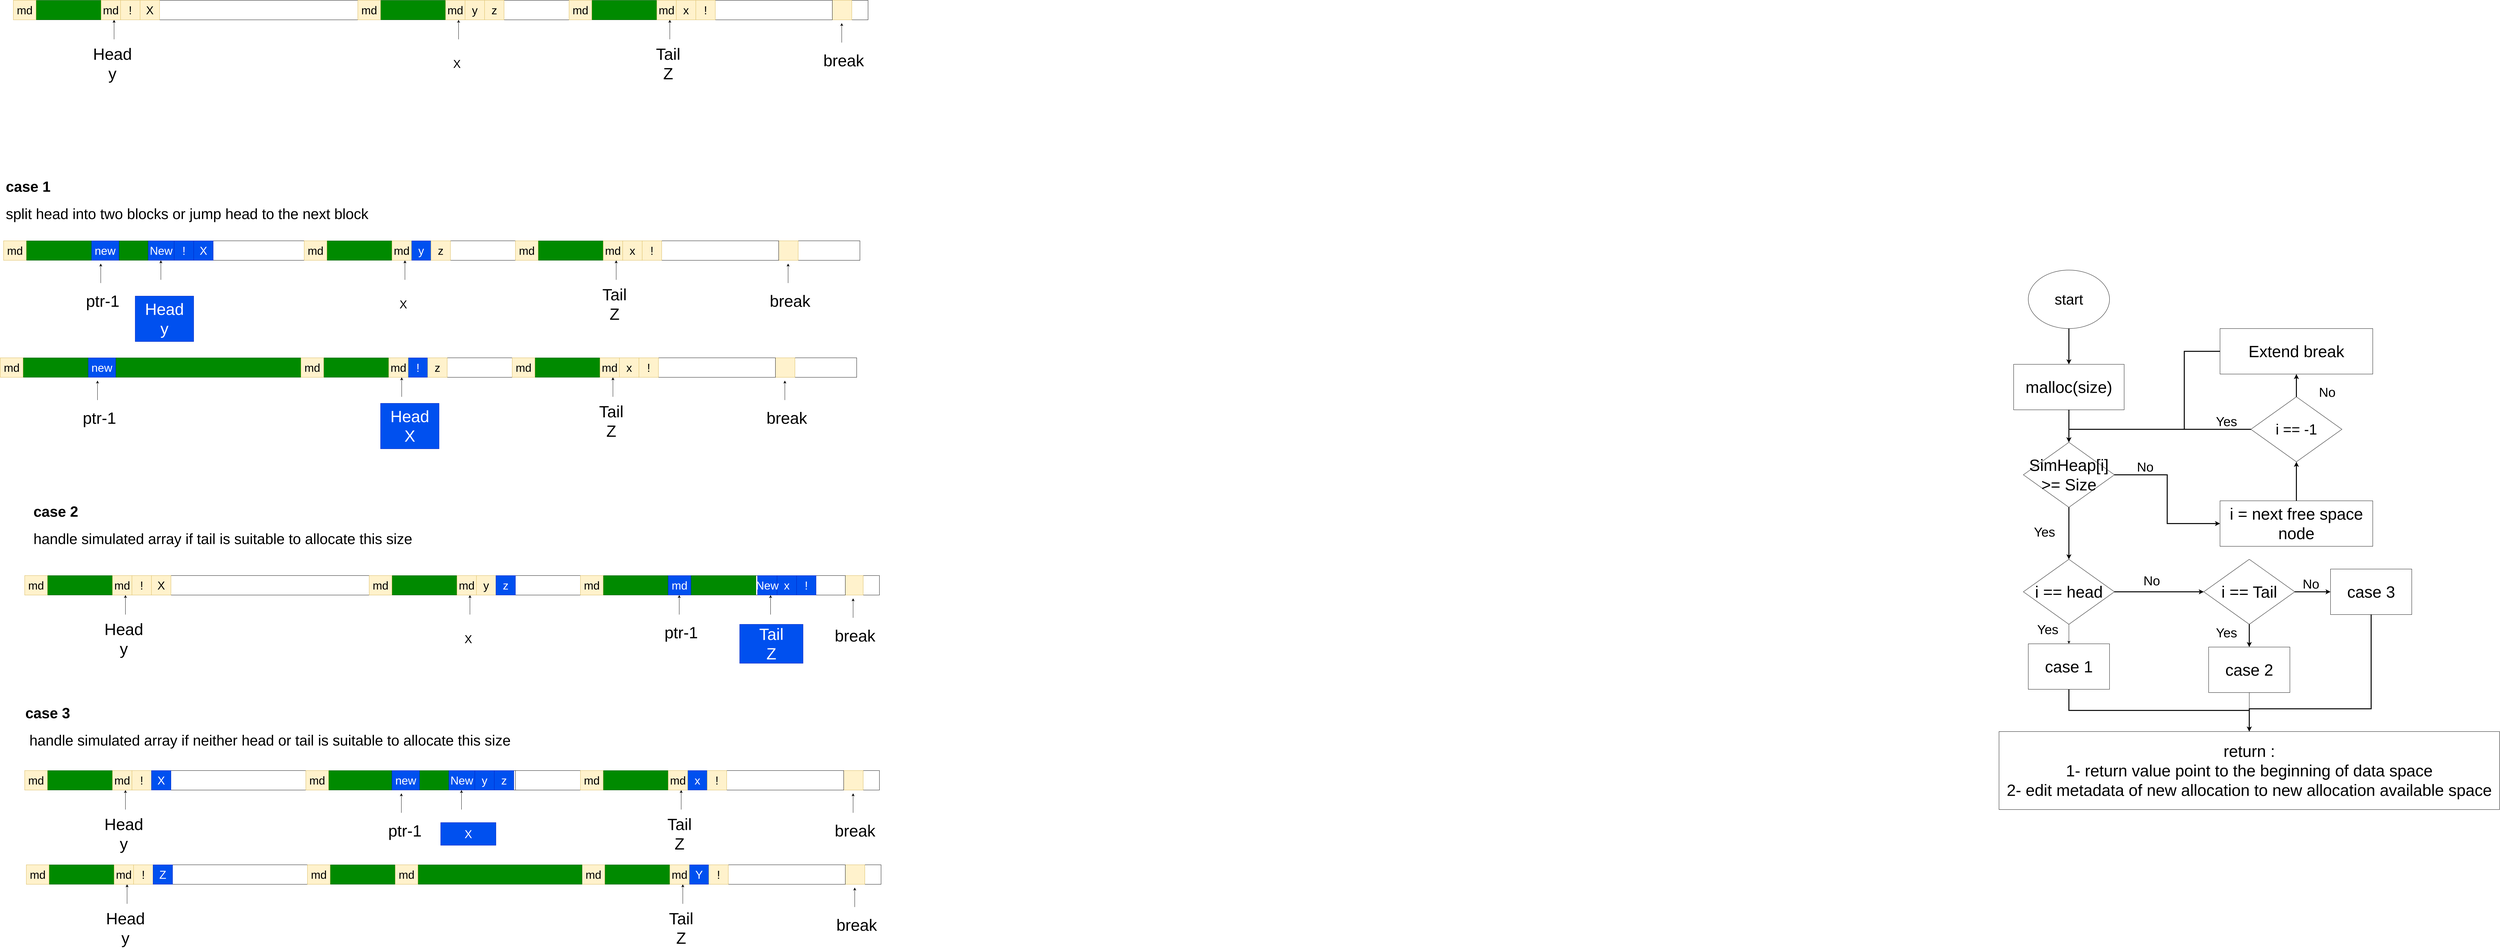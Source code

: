 <mxfile version="24.7.7">
  <diagram name="Page-1" id="c3BF2ygDe9qbJUDc34sD">
    <mxGraphModel dx="8014" dy="9879" grid="1" gridSize="10" guides="1" tooltips="1" connect="1" arrows="1" fold="1" page="1" pageScale="2.5" pageWidth="850" pageHeight="1100" math="0" shadow="0">
      <root>
        <mxCell id="0" />
        <mxCell id="1" parent="0" />
        <mxCell id="K3HkH2EL4yBhqLBcemKd-1" value="" style="rounded=0;whiteSpace=wrap;html=1;" parent="1" vertex="1">
          <mxGeometry x="-3980" y="-7220" width="2630" height="60" as="geometry" />
        </mxCell>
        <mxCell id="K3HkH2EL4yBhqLBcemKd-10" value="" style="rounded=0;whiteSpace=wrap;html=1;fillColor=#008a00;fontColor=#ffffff;strokeColor=#005700;" parent="1" vertex="1">
          <mxGeometry x="-3910" y="-7220" width="200" height="60" as="geometry" />
        </mxCell>
        <mxCell id="K3HkH2EL4yBhqLBcemKd-11" value="&lt;span style=&quot;font-size: 35px;&quot;&gt;!&lt;/span&gt;" style="rounded=0;whiteSpace=wrap;html=1;fillColor=#fff2cc;strokeColor=#d6b656;" parent="1" vertex="1">
          <mxGeometry x="-3650" y="-7220" width="60" height="60" as="geometry" />
        </mxCell>
        <mxCell id="K3HkH2EL4yBhqLBcemKd-17" value="&lt;font style=&quot;font-size: 50px;&quot;&gt;Head&lt;br&gt;y&lt;/font&gt;" style="text;html=1;align=center;verticalAlign=middle;whiteSpace=wrap;rounded=0;" parent="1" vertex="1">
          <mxGeometry x="-3760" y="-7060" width="170" height="70" as="geometry" />
        </mxCell>
        <mxCell id="K3HkH2EL4yBhqLBcemKd-21" value="" style="rounded=0;whiteSpace=wrap;html=1;" parent="1" vertex="1">
          <mxGeometry x="-3530" y="-7220" width="610" height="60" as="geometry" />
        </mxCell>
        <mxCell id="K3HkH2EL4yBhqLBcemKd-24" value="&lt;span style=&quot;font-size: 35px;&quot;&gt;X&lt;/span&gt;" style="rounded=0;whiteSpace=wrap;html=1;fillColor=#fff2cc;strokeColor=#d6b656;" parent="1" vertex="1">
          <mxGeometry x="-3590" y="-7220" width="60" height="60" as="geometry" />
        </mxCell>
        <mxCell id="K3HkH2EL4yBhqLBcemKd-26" value="&lt;span style=&quot;font-size: 35px;&quot;&gt;md&lt;/span&gt;" style="rounded=0;whiteSpace=wrap;html=1;fillColor=#fff2cc;strokeColor=#d6b656;" parent="1" vertex="1">
          <mxGeometry x="-3710" y="-7220" width="60" height="60" as="geometry" />
        </mxCell>
        <mxCell id="K3HkH2EL4yBhqLBcemKd-27" value="" style="endArrow=classic;html=1;rounded=0;" parent="1" edge="1">
          <mxGeometry width="50" height="50" relative="1" as="geometry">
            <mxPoint x="-3670" y="-7100" as="sourcePoint" />
            <mxPoint x="-3670" y="-7160" as="targetPoint" />
          </mxGeometry>
        </mxCell>
        <mxCell id="K3HkH2EL4yBhqLBcemKd-28" value="&lt;span style=&quot;font-size: 50px;&quot;&gt;break&lt;/span&gt;" style="text;html=1;align=center;verticalAlign=middle;whiteSpace=wrap;rounded=0;" parent="1" vertex="1">
          <mxGeometry x="-1510" y="-7070" width="170" height="70" as="geometry" />
        </mxCell>
        <mxCell id="K3HkH2EL4yBhqLBcemKd-2" value="&lt;font style=&quot;font-size: 35px;&quot;&gt;md&lt;/font&gt;" style="rounded=0;whiteSpace=wrap;html=1;fillColor=#fff2cc;strokeColor=#d6b656;" parent="1" vertex="1">
          <mxGeometry x="-3980" y="-7220" width="70" height="60" as="geometry" />
        </mxCell>
        <mxCell id="K3HkH2EL4yBhqLBcemKd-38" value="" style="endArrow=classic;html=1;rounded=0;" parent="1" edge="1">
          <mxGeometry width="50" height="50" relative="1" as="geometry">
            <mxPoint x="-1431" y="-7090" as="sourcePoint" />
            <mxPoint x="-1431" y="-7150" as="targetPoint" />
          </mxGeometry>
        </mxCell>
        <mxCell id="K3HkH2EL4yBhqLBcemKd-44" value="" style="rounded=0;whiteSpace=wrap;html=1;fillColor=#fff2cc;strokeColor=#d6b656;" parent="1" vertex="1">
          <mxGeometry x="-1460" y="-7220" width="60" height="60" as="geometry" />
        </mxCell>
        <mxCell id="K3HkH2EL4yBhqLBcemKd-45" value="" style="rounded=0;whiteSpace=wrap;html=1;fillColor=#008a00;fontColor=#ffffff;strokeColor=#005700;" parent="1" vertex="1">
          <mxGeometry x="-2850" y="-7220" width="200" height="60" as="geometry" />
        </mxCell>
        <mxCell id="K3HkH2EL4yBhqLBcemKd-46" value="&lt;font style=&quot;font-size: 35px;&quot;&gt;md&lt;/font&gt;" style="rounded=0;whiteSpace=wrap;html=1;fillColor=#fff2cc;strokeColor=#d6b656;" parent="1" vertex="1">
          <mxGeometry x="-2920" y="-7220" width="70" height="60" as="geometry" />
        </mxCell>
        <mxCell id="K3HkH2EL4yBhqLBcemKd-47" value="&lt;span style=&quot;font-size: 35px;&quot;&gt;y&lt;/span&gt;" style="rounded=0;whiteSpace=wrap;html=1;fillColor=#fff2cc;strokeColor=#d6b656;" parent="1" vertex="1">
          <mxGeometry x="-2590" y="-7220" width="60" height="60" as="geometry" />
        </mxCell>
        <mxCell id="K3HkH2EL4yBhqLBcemKd-48" value="&lt;font style=&quot;font-size: 35px;&quot;&gt;X&lt;/font&gt;" style="text;html=1;align=center;verticalAlign=middle;whiteSpace=wrap;rounded=0;" parent="1" vertex="1">
          <mxGeometry x="-2700" y="-7060" width="170" height="70" as="geometry" />
        </mxCell>
        <mxCell id="K3HkH2EL4yBhqLBcemKd-49" value="" style="rounded=0;whiteSpace=wrap;html=1;" parent="1" vertex="1">
          <mxGeometry x="-2470" y="-7220" width="210" height="60" as="geometry" />
        </mxCell>
        <mxCell id="K3HkH2EL4yBhqLBcemKd-50" value="&lt;span style=&quot;font-size: 35px;&quot;&gt;z&lt;/span&gt;" style="rounded=0;whiteSpace=wrap;html=1;fillColor=#fff2cc;strokeColor=#d6b656;" parent="1" vertex="1">
          <mxGeometry x="-2530" y="-7220" width="60" height="60" as="geometry" />
        </mxCell>
        <mxCell id="K3HkH2EL4yBhqLBcemKd-51" value="&lt;span style=&quot;font-size: 35px;&quot;&gt;md&lt;/span&gt;" style="rounded=0;whiteSpace=wrap;html=1;fillColor=#fff2cc;strokeColor=#d6b656;" parent="1" vertex="1">
          <mxGeometry x="-2650" y="-7220" width="60" height="60" as="geometry" />
        </mxCell>
        <mxCell id="K3HkH2EL4yBhqLBcemKd-52" value="" style="endArrow=classic;html=1;rounded=0;" parent="1" edge="1">
          <mxGeometry width="50" height="50" relative="1" as="geometry">
            <mxPoint x="-2610" y="-7100" as="sourcePoint" />
            <mxPoint x="-2610" y="-7160" as="targetPoint" />
          </mxGeometry>
        </mxCell>
        <mxCell id="K3HkH2EL4yBhqLBcemKd-53" value="" style="rounded=0;whiteSpace=wrap;html=1;fillColor=#008a00;fontColor=#ffffff;strokeColor=#005700;" parent="1" vertex="1">
          <mxGeometry x="-2200" y="-7220" width="200" height="60" as="geometry" />
        </mxCell>
        <mxCell id="K3HkH2EL4yBhqLBcemKd-54" value="&lt;font style=&quot;font-size: 35px;&quot;&gt;md&lt;/font&gt;" style="rounded=0;whiteSpace=wrap;html=1;fillColor=#fff2cc;strokeColor=#d6b656;" parent="1" vertex="1">
          <mxGeometry x="-2270" y="-7220" width="70" height="60" as="geometry" />
        </mxCell>
        <mxCell id="K3HkH2EL4yBhqLBcemKd-55" value="&lt;span style=&quot;font-size: 35px;&quot;&gt;x&lt;/span&gt;" style="rounded=0;whiteSpace=wrap;html=1;fillColor=#fff2cc;strokeColor=#d6b656;" parent="1" vertex="1">
          <mxGeometry x="-1940" y="-7220" width="60" height="60" as="geometry" />
        </mxCell>
        <mxCell id="K3HkH2EL4yBhqLBcemKd-56" value="&lt;font style=&quot;font-size: 50px;&quot;&gt;Tail&lt;br&gt;Z&lt;/font&gt;" style="text;html=1;align=center;verticalAlign=middle;whiteSpace=wrap;rounded=0;" parent="1" vertex="1">
          <mxGeometry x="-2050" y="-7060" width="170" height="70" as="geometry" />
        </mxCell>
        <mxCell id="K3HkH2EL4yBhqLBcemKd-57" value="" style="rounded=0;whiteSpace=wrap;html=1;" parent="1" vertex="1">
          <mxGeometry x="-1820" y="-7220" width="360" height="60" as="geometry" />
        </mxCell>
        <mxCell id="K3HkH2EL4yBhqLBcemKd-58" value="&lt;span style=&quot;font-size: 35px;&quot;&gt;!&lt;/span&gt;" style="rounded=0;whiteSpace=wrap;html=1;fillColor=#fff2cc;strokeColor=#d6b656;" parent="1" vertex="1">
          <mxGeometry x="-1880" y="-7220" width="60" height="60" as="geometry" />
        </mxCell>
        <mxCell id="K3HkH2EL4yBhqLBcemKd-59" value="&lt;span style=&quot;font-size: 35px;&quot;&gt;md&lt;/span&gt;" style="rounded=0;whiteSpace=wrap;html=1;fillColor=#fff2cc;strokeColor=#d6b656;" parent="1" vertex="1">
          <mxGeometry x="-2000" y="-7220" width="60" height="60" as="geometry" />
        </mxCell>
        <mxCell id="K3HkH2EL4yBhqLBcemKd-60" value="" style="endArrow=classic;html=1;rounded=0;" parent="1" edge="1">
          <mxGeometry width="50" height="50" relative="1" as="geometry">
            <mxPoint x="-1960" y="-7100" as="sourcePoint" />
            <mxPoint x="-1960" y="-7160" as="targetPoint" />
          </mxGeometry>
        </mxCell>
        <mxCell id="i8Awva0lIzvKU5chbaIe-17" style="edgeStyle=orthogonalEdgeStyle;rounded=0;orthogonalLoop=1;jettySize=auto;html=1;entryX=0.5;entryY=0;entryDx=0;entryDy=0;strokeWidth=3;" edge="1" parent="1" source="K3HkH2EL4yBhqLBcemKd-61" target="K3HkH2EL4yBhqLBcemKd-66">
          <mxGeometry relative="1" as="geometry" />
        </mxCell>
        <mxCell id="K3HkH2EL4yBhqLBcemKd-61" value="&lt;font style=&quot;font-size: 50px;&quot;&gt;malloc(size)&lt;/font&gt;" style="rounded=0;whiteSpace=wrap;html=1;" parent="1" vertex="1">
          <mxGeometry x="2175" y="-6100" width="340" height="140" as="geometry" />
        </mxCell>
        <mxCell id="i8Awva0lIzvKU5chbaIe-11" style="edgeStyle=orthogonalEdgeStyle;rounded=0;orthogonalLoop=1;jettySize=auto;html=1;strokeWidth=3;" edge="1" parent="1" source="K3HkH2EL4yBhqLBcemKd-83" target="K3HkH2EL4yBhqLBcemKd-297">
          <mxGeometry relative="1" as="geometry" />
        </mxCell>
        <mxCell id="K3HkH2EL4yBhqLBcemKd-83" value="&lt;font style=&quot;font-size: 50px;&quot;&gt;i = next free space node&lt;/font&gt;" style="rounded=0;whiteSpace=wrap;html=1;" parent="1" vertex="1">
          <mxGeometry x="2810" y="-5680" width="470" height="140" as="geometry" />
        </mxCell>
        <mxCell id="i8Awva0lIzvKU5chbaIe-1" style="edgeStyle=orthogonalEdgeStyle;rounded=0;orthogonalLoop=1;jettySize=auto;html=1;entryX=0;entryY=0.5;entryDx=0;entryDy=0;strokeWidth=3;" edge="1" parent="1" source="K3HkH2EL4yBhqLBcemKd-93" target="K3HkH2EL4yBhqLBcemKd-106">
          <mxGeometry relative="1" as="geometry" />
        </mxCell>
        <mxCell id="i8Awva0lIzvKU5chbaIe-6" style="edgeStyle=orthogonalEdgeStyle;rounded=0;orthogonalLoop=1;jettySize=auto;html=1;exitX=0.5;exitY=1;exitDx=0;exitDy=0;entryX=0.5;entryY=0;entryDx=0;entryDy=0;" edge="1" parent="1" source="K3HkH2EL4yBhqLBcemKd-93" target="K3HkH2EL4yBhqLBcemKd-96">
          <mxGeometry relative="1" as="geometry" />
        </mxCell>
        <mxCell id="K3HkH2EL4yBhqLBcemKd-93" value="&lt;span style=&quot;font-size: 50px;&quot;&gt;i == head&lt;/span&gt;" style="rhombus;whiteSpace=wrap;html=1;" parent="1" vertex="1">
          <mxGeometry x="2205" y="-5500" width="280" height="200" as="geometry" />
        </mxCell>
        <mxCell id="i8Awva0lIzvKU5chbaIe-3" style="edgeStyle=orthogonalEdgeStyle;rounded=0;orthogonalLoop=1;jettySize=auto;html=1;entryX=0.5;entryY=0;entryDx=0;entryDy=0;strokeWidth=3;" edge="1" parent="1" source="K3HkH2EL4yBhqLBcemKd-96" target="K3HkH2EL4yBhqLBcemKd-279">
          <mxGeometry relative="1" as="geometry" />
        </mxCell>
        <mxCell id="K3HkH2EL4yBhqLBcemKd-96" value="&lt;span style=&quot;font-size: 50px;&quot;&gt;case 1&lt;/span&gt;" style="rounded=0;whiteSpace=wrap;html=1;" parent="1" vertex="1">
          <mxGeometry x="2220" y="-5240" width="250" height="140" as="geometry" />
        </mxCell>
        <mxCell id="K3HkH2EL4yBhqLBcemKd-97" value="&lt;h1 style=&quot;margin-top: 0px; font-size: 45px;&quot;&gt;case 1&lt;/h1&gt;&lt;p style=&quot;&quot;&gt;&lt;span style=&quot;font-size: 45px;&quot;&gt;split head into two blocks or jump head to the next block&lt;/span&gt;&lt;/p&gt;&lt;p style=&quot;&quot;&gt;&lt;br&gt;&lt;/p&gt;" style="text;html=1;whiteSpace=wrap;overflow=hidden;rounded=0;" parent="1" vertex="1">
          <mxGeometry x="-4005" y="-6680" width="1780" height="170" as="geometry" />
        </mxCell>
        <mxCell id="i8Awva0lIzvKU5chbaIe-4" style="edgeStyle=orthogonalEdgeStyle;rounded=0;orthogonalLoop=1;jettySize=auto;html=1;exitX=0.5;exitY=1;exitDx=0;exitDy=0;strokeWidth=3;" edge="1" parent="1" source="K3HkH2EL4yBhqLBcemKd-106" target="K3HkH2EL4yBhqLBcemKd-107">
          <mxGeometry relative="1" as="geometry" />
        </mxCell>
        <mxCell id="i8Awva0lIzvKU5chbaIe-21" style="edgeStyle=orthogonalEdgeStyle;rounded=0;orthogonalLoop=1;jettySize=auto;html=1;entryX=0;entryY=0.5;entryDx=0;entryDy=0;strokeWidth=3;" edge="1" parent="1" source="K3HkH2EL4yBhqLBcemKd-106" target="K3HkH2EL4yBhqLBcemKd-120">
          <mxGeometry relative="1" as="geometry" />
        </mxCell>
        <mxCell id="K3HkH2EL4yBhqLBcemKd-106" value="&lt;span style=&quot;font-size: 50px;&quot;&gt;i == Tail&lt;/span&gt;" style="rhombus;whiteSpace=wrap;html=1;" parent="1" vertex="1">
          <mxGeometry x="2760" y="-5500" width="280" height="200" as="geometry" />
        </mxCell>
        <mxCell id="i8Awva0lIzvKU5chbaIe-5" style="edgeStyle=orthogonalEdgeStyle;rounded=0;orthogonalLoop=1;jettySize=auto;html=1;entryX=0.5;entryY=0;entryDx=0;entryDy=0;" edge="1" parent="1" source="K3HkH2EL4yBhqLBcemKd-107" target="K3HkH2EL4yBhqLBcemKd-279">
          <mxGeometry relative="1" as="geometry" />
        </mxCell>
        <mxCell id="K3HkH2EL4yBhqLBcemKd-107" value="&lt;span style=&quot;font-size: 50px;&quot;&gt;case 2&lt;/span&gt;" style="rounded=0;whiteSpace=wrap;html=1;" parent="1" vertex="1">
          <mxGeometry x="2775" y="-5230" width="250" height="140" as="geometry" />
        </mxCell>
        <mxCell id="i8Awva0lIzvKU5chbaIe-2" style="edgeStyle=orthogonalEdgeStyle;rounded=0;orthogonalLoop=1;jettySize=auto;html=1;entryX=0.5;entryY=0;entryDx=0;entryDy=0;strokeWidth=3;" edge="1" parent="1" source="K3HkH2EL4yBhqLBcemKd-120" target="K3HkH2EL4yBhqLBcemKd-279">
          <mxGeometry relative="1" as="geometry">
            <Array as="points">
              <mxPoint x="3275" y="-5040" />
              <mxPoint x="2900" y="-5040" />
            </Array>
          </mxGeometry>
        </mxCell>
        <mxCell id="K3HkH2EL4yBhqLBcemKd-120" value="&lt;span style=&quot;font-size: 50px;&quot;&gt;case 3&lt;/span&gt;" style="rounded=0;whiteSpace=wrap;html=1;" parent="1" vertex="1">
          <mxGeometry x="3150" y="-5470" width="250" height="140" as="geometry" />
        </mxCell>
        <mxCell id="K3HkH2EL4yBhqLBcemKd-128" value="&lt;h1 style=&quot;margin-top: 0px; font-size: 45px;&quot;&gt;case 3&amp;nbsp;&lt;/h1&gt;&lt;p&gt;&lt;span style=&quot;font-size: 45px;&quot;&gt;&amp;nbsp;handle simulated array if neither head or tail is suitable to allocate this size&lt;/span&gt;&lt;/p&gt;" style="text;html=1;whiteSpace=wrap;overflow=hidden;rounded=0;" parent="1" vertex="1">
          <mxGeometry x="-3945" y="-5060" width="1790" height="160" as="geometry" />
        </mxCell>
        <mxCell id="K3HkH2EL4yBhqLBcemKd-129" value="" style="rounded=0;whiteSpace=wrap;html=1;" parent="1" vertex="1">
          <mxGeometry x="-4005" y="-6480" width="2630" height="60" as="geometry" />
        </mxCell>
        <mxCell id="K3HkH2EL4yBhqLBcemKd-130" value="" style="rounded=0;whiteSpace=wrap;html=1;fillColor=#008a00;fontColor=#ffffff;strokeColor=#005700;" parent="1" vertex="1">
          <mxGeometry x="-3655" y="-6480" width="90" height="60" as="geometry" />
        </mxCell>
        <mxCell id="K3HkH2EL4yBhqLBcemKd-131" value="&lt;span style=&quot;font-size: 35px;&quot;&gt;!&lt;/span&gt;" style="rounded=0;whiteSpace=wrap;html=1;fillColor=#0050ef;strokeColor=#001DBC;fontColor=#ffffff;" parent="1" vertex="1">
          <mxGeometry x="-3485" y="-6480" width="60" height="60" as="geometry" />
        </mxCell>
        <mxCell id="K3HkH2EL4yBhqLBcemKd-132" value="&lt;font style=&quot;font-size: 50px;&quot;&gt;Head&lt;br&gt;y&lt;/font&gt;" style="text;html=1;align=center;verticalAlign=middle;whiteSpace=wrap;rounded=0;fillColor=#0050ef;fontColor=#ffffff;strokeColor=#001DBC;" parent="1" vertex="1">
          <mxGeometry x="-3605" y="-6310" width="180" height="140" as="geometry" />
        </mxCell>
        <mxCell id="K3HkH2EL4yBhqLBcemKd-134" value="&lt;span style=&quot;font-size: 35px;&quot;&gt;X&lt;/span&gt;" style="rounded=0;whiteSpace=wrap;html=1;fillColor=#0050ef;strokeColor=#001DBC;fontColor=#ffffff;" parent="1" vertex="1">
          <mxGeometry x="-3425" y="-6480" width="60" height="60" as="geometry" />
        </mxCell>
        <mxCell id="K3HkH2EL4yBhqLBcemKd-135" value="&lt;span style=&quot;font-size: 35px;&quot;&gt;New&lt;/span&gt;" style="rounded=0;whiteSpace=wrap;html=1;fillColor=#0050ef;strokeColor=#001DBC;fontColor=#ffffff;" parent="1" vertex="1">
          <mxGeometry x="-3565" y="-6480" width="80" height="60" as="geometry" />
        </mxCell>
        <mxCell id="K3HkH2EL4yBhqLBcemKd-136" value="" style="endArrow=classic;html=1;rounded=0;" parent="1" edge="1">
          <mxGeometry width="50" height="50" relative="1" as="geometry">
            <mxPoint x="-3526" y="-6360" as="sourcePoint" />
            <mxPoint x="-3526" y="-6420" as="targetPoint" />
          </mxGeometry>
        </mxCell>
        <mxCell id="K3HkH2EL4yBhqLBcemKd-137" value="&lt;span style=&quot;font-size: 50px;&quot;&gt;break&lt;/span&gt;" style="text;html=1;align=center;verticalAlign=middle;whiteSpace=wrap;rounded=0;" parent="1" vertex="1">
          <mxGeometry x="-1675" y="-6330" width="170" height="70" as="geometry" />
        </mxCell>
        <mxCell id="K3HkH2EL4yBhqLBcemKd-138" value="&lt;font style=&quot;font-size: 35px;&quot;&gt;new&lt;/font&gt;" style="rounded=0;whiteSpace=wrap;html=1;fillColor=#0050ef;strokeColor=#001DBC;fontColor=#ffffff;" parent="1" vertex="1">
          <mxGeometry x="-3740" y="-6480" width="85" height="60" as="geometry" />
        </mxCell>
        <mxCell id="K3HkH2EL4yBhqLBcemKd-139" value="" style="endArrow=classic;html=1;rounded=0;" parent="1" edge="1">
          <mxGeometry width="50" height="50" relative="1" as="geometry">
            <mxPoint x="-1596" y="-6350" as="sourcePoint" />
            <mxPoint x="-1596" y="-6410" as="targetPoint" />
          </mxGeometry>
        </mxCell>
        <mxCell id="K3HkH2EL4yBhqLBcemKd-140" value="" style="rounded=0;whiteSpace=wrap;html=1;fillColor=#fff2cc;strokeColor=#d6b656;" parent="1" vertex="1">
          <mxGeometry x="-1625" y="-6480" width="60" height="60" as="geometry" />
        </mxCell>
        <mxCell id="K3HkH2EL4yBhqLBcemKd-141" value="" style="rounded=0;whiteSpace=wrap;html=1;fillColor=#008a00;fontColor=#ffffff;strokeColor=#005700;" parent="1" vertex="1">
          <mxGeometry x="-3015" y="-6480" width="200" height="60" as="geometry" />
        </mxCell>
        <mxCell id="K3HkH2EL4yBhqLBcemKd-142" value="&lt;font style=&quot;font-size: 35px;&quot;&gt;md&lt;/font&gt;" style="rounded=0;whiteSpace=wrap;html=1;fillColor=#fff2cc;strokeColor=#d6b656;" parent="1" vertex="1">
          <mxGeometry x="-3085" y="-6480" width="70" height="60" as="geometry" />
        </mxCell>
        <mxCell id="K3HkH2EL4yBhqLBcemKd-143" value="&lt;span style=&quot;font-size: 35px;&quot;&gt;y&lt;/span&gt;" style="rounded=0;whiteSpace=wrap;html=1;fillColor=#0050ef;strokeColor=#001DBC;fontColor=#ffffff;" parent="1" vertex="1">
          <mxGeometry x="-2755" y="-6480" width="60" height="60" as="geometry" />
        </mxCell>
        <mxCell id="K3HkH2EL4yBhqLBcemKd-144" value="&lt;font style=&quot;font-size: 35px;&quot;&gt;X&lt;/font&gt;" style="text;html=1;align=center;verticalAlign=middle;whiteSpace=wrap;rounded=0;" parent="1" vertex="1">
          <mxGeometry x="-2865" y="-6320" width="170" height="70" as="geometry" />
        </mxCell>
        <mxCell id="K3HkH2EL4yBhqLBcemKd-145" value="" style="rounded=0;whiteSpace=wrap;html=1;" parent="1" vertex="1">
          <mxGeometry x="-2635" y="-6480" width="210" height="60" as="geometry" />
        </mxCell>
        <mxCell id="K3HkH2EL4yBhqLBcemKd-146" value="&lt;span style=&quot;font-size: 35px;&quot;&gt;z&lt;/span&gt;" style="rounded=0;whiteSpace=wrap;html=1;fillColor=#fff2cc;strokeColor=#d6b656;" parent="1" vertex="1">
          <mxGeometry x="-2695" y="-6480" width="60" height="60" as="geometry" />
        </mxCell>
        <mxCell id="K3HkH2EL4yBhqLBcemKd-147" value="&lt;span style=&quot;font-size: 35px;&quot;&gt;md&lt;/span&gt;" style="rounded=0;whiteSpace=wrap;html=1;fillColor=#fff2cc;strokeColor=#d6b656;" parent="1" vertex="1">
          <mxGeometry x="-2815" y="-6480" width="60" height="60" as="geometry" />
        </mxCell>
        <mxCell id="K3HkH2EL4yBhqLBcemKd-148" value="" style="endArrow=classic;html=1;rounded=0;" parent="1" edge="1">
          <mxGeometry width="50" height="50" relative="1" as="geometry">
            <mxPoint x="-2775" y="-6360" as="sourcePoint" />
            <mxPoint x="-2775" y="-6420" as="targetPoint" />
          </mxGeometry>
        </mxCell>
        <mxCell id="K3HkH2EL4yBhqLBcemKd-149" value="" style="rounded=0;whiteSpace=wrap;html=1;fillColor=#008a00;fontColor=#ffffff;strokeColor=#005700;" parent="1" vertex="1">
          <mxGeometry x="-2365" y="-6480" width="200" height="60" as="geometry" />
        </mxCell>
        <mxCell id="K3HkH2EL4yBhqLBcemKd-150" value="&lt;font style=&quot;font-size: 35px;&quot;&gt;md&lt;/font&gt;" style="rounded=0;whiteSpace=wrap;html=1;fillColor=#fff2cc;strokeColor=#d6b656;" parent="1" vertex="1">
          <mxGeometry x="-2435" y="-6480" width="70" height="60" as="geometry" />
        </mxCell>
        <mxCell id="K3HkH2EL4yBhqLBcemKd-151" value="&lt;span style=&quot;font-size: 35px;&quot;&gt;x&lt;/span&gt;" style="rounded=0;whiteSpace=wrap;html=1;fillColor=#fff2cc;strokeColor=#d6b656;" parent="1" vertex="1">
          <mxGeometry x="-2105" y="-6480" width="60" height="60" as="geometry" />
        </mxCell>
        <mxCell id="K3HkH2EL4yBhqLBcemKd-152" value="&lt;font style=&quot;font-size: 50px;&quot;&gt;Tail&lt;br&gt;Z&lt;/font&gt;" style="text;html=1;align=center;verticalAlign=middle;whiteSpace=wrap;rounded=0;" parent="1" vertex="1">
          <mxGeometry x="-2215" y="-6320" width="170" height="70" as="geometry" />
        </mxCell>
        <mxCell id="K3HkH2EL4yBhqLBcemKd-153" value="" style="rounded=0;whiteSpace=wrap;html=1;" parent="1" vertex="1">
          <mxGeometry x="-1985" y="-6480" width="360" height="60" as="geometry" />
        </mxCell>
        <mxCell id="K3HkH2EL4yBhqLBcemKd-154" value="&lt;span style=&quot;font-size: 35px;&quot;&gt;!&lt;/span&gt;" style="rounded=0;whiteSpace=wrap;html=1;fillColor=#fff2cc;strokeColor=#d6b656;" parent="1" vertex="1">
          <mxGeometry x="-2045" y="-6480" width="60" height="60" as="geometry" />
        </mxCell>
        <mxCell id="K3HkH2EL4yBhqLBcemKd-155" value="&lt;span style=&quot;font-size: 35px;&quot;&gt;md&lt;/span&gt;" style="rounded=0;whiteSpace=wrap;html=1;fillColor=#fff2cc;strokeColor=#d6b656;" parent="1" vertex="1">
          <mxGeometry x="-2165" y="-6480" width="60" height="60" as="geometry" />
        </mxCell>
        <mxCell id="K3HkH2EL4yBhqLBcemKd-156" value="" style="endArrow=classic;html=1;rounded=0;" parent="1" edge="1">
          <mxGeometry width="50" height="50" relative="1" as="geometry">
            <mxPoint x="-2125" y="-6360" as="sourcePoint" />
            <mxPoint x="-2125" y="-6420" as="targetPoint" />
          </mxGeometry>
        </mxCell>
        <mxCell id="K3HkH2EL4yBhqLBcemKd-157" value="" style="rounded=0;whiteSpace=wrap;html=1;fillColor=#008a00;fontColor=#ffffff;strokeColor=#005700;" parent="1" vertex="1">
          <mxGeometry x="-3940" y="-6480" width="200" height="60" as="geometry" />
        </mxCell>
        <mxCell id="K3HkH2EL4yBhqLBcemKd-158" value="&lt;font style=&quot;font-size: 35px;&quot;&gt;md&lt;/font&gt;" style="rounded=0;whiteSpace=wrap;html=1;fillColor=#fff2cc;strokeColor=#d6b656;" parent="1" vertex="1">
          <mxGeometry x="-4010" y="-6480" width="70" height="60" as="geometry" />
        </mxCell>
        <mxCell id="K3HkH2EL4yBhqLBcemKd-159" value="" style="rounded=0;whiteSpace=wrap;html=1;" parent="1" vertex="1">
          <mxGeometry x="-3945" y="-5450" width="2630" height="60" as="geometry" />
        </mxCell>
        <mxCell id="K3HkH2EL4yBhqLBcemKd-160" value="" style="rounded=0;whiteSpace=wrap;html=1;fillColor=#008a00;fontColor=#ffffff;strokeColor=#005700;" parent="1" vertex="1">
          <mxGeometry x="-3875" y="-5450" width="200" height="60" as="geometry" />
        </mxCell>
        <mxCell id="K3HkH2EL4yBhqLBcemKd-161" value="&lt;span style=&quot;font-size: 35px;&quot;&gt;!&lt;/span&gt;" style="rounded=0;whiteSpace=wrap;html=1;fillColor=#fff2cc;strokeColor=#d6b656;" parent="1" vertex="1">
          <mxGeometry x="-3615" y="-5450" width="60" height="60" as="geometry" />
        </mxCell>
        <mxCell id="K3HkH2EL4yBhqLBcemKd-162" value="&lt;font style=&quot;font-size: 50px;&quot;&gt;Head&lt;br&gt;y&lt;/font&gt;" style="text;html=1;align=center;verticalAlign=middle;whiteSpace=wrap;rounded=0;" parent="1" vertex="1">
          <mxGeometry x="-3725" y="-5290" width="170" height="70" as="geometry" />
        </mxCell>
        <mxCell id="K3HkH2EL4yBhqLBcemKd-163" value="" style="rounded=0;whiteSpace=wrap;html=1;" parent="1" vertex="1">
          <mxGeometry x="-3495" y="-5450" width="610" height="60" as="geometry" />
        </mxCell>
        <mxCell id="K3HkH2EL4yBhqLBcemKd-164" value="&lt;span style=&quot;font-size: 35px;&quot;&gt;X&lt;/span&gt;" style="rounded=0;whiteSpace=wrap;html=1;fillColor=#fff2cc;strokeColor=#d6b656;" parent="1" vertex="1">
          <mxGeometry x="-3555" y="-5450" width="60" height="60" as="geometry" />
        </mxCell>
        <mxCell id="K3HkH2EL4yBhqLBcemKd-165" value="&lt;span style=&quot;font-size: 35px;&quot;&gt;md&lt;/span&gt;" style="rounded=0;whiteSpace=wrap;html=1;fillColor=#fff2cc;strokeColor=#d6b656;" parent="1" vertex="1">
          <mxGeometry x="-3675" y="-5450" width="60" height="60" as="geometry" />
        </mxCell>
        <mxCell id="K3HkH2EL4yBhqLBcemKd-166" value="" style="endArrow=classic;html=1;rounded=0;" parent="1" edge="1">
          <mxGeometry width="50" height="50" relative="1" as="geometry">
            <mxPoint x="-3635" y="-5330" as="sourcePoint" />
            <mxPoint x="-3635" y="-5390" as="targetPoint" />
          </mxGeometry>
        </mxCell>
        <mxCell id="K3HkH2EL4yBhqLBcemKd-167" value="&lt;span style=&quot;font-size: 50px;&quot;&gt;break&lt;/span&gt;" style="text;html=1;align=center;verticalAlign=middle;whiteSpace=wrap;rounded=0;" parent="1" vertex="1">
          <mxGeometry x="-1475" y="-5300" width="170" height="70" as="geometry" />
        </mxCell>
        <mxCell id="K3HkH2EL4yBhqLBcemKd-168" value="&lt;font style=&quot;font-size: 35px;&quot;&gt;md&lt;/font&gt;" style="rounded=0;whiteSpace=wrap;html=1;fillColor=#fff2cc;strokeColor=#d6b656;" parent="1" vertex="1">
          <mxGeometry x="-3945" y="-5450" width="70" height="60" as="geometry" />
        </mxCell>
        <mxCell id="K3HkH2EL4yBhqLBcemKd-169" value="" style="endArrow=classic;html=1;rounded=0;" parent="1" edge="1">
          <mxGeometry width="50" height="50" relative="1" as="geometry">
            <mxPoint x="-1396" y="-5320" as="sourcePoint" />
            <mxPoint x="-1396" y="-5380" as="targetPoint" />
          </mxGeometry>
        </mxCell>
        <mxCell id="K3HkH2EL4yBhqLBcemKd-170" value="" style="rounded=0;whiteSpace=wrap;html=1;fillColor=#fff2cc;strokeColor=#d6b656;" parent="1" vertex="1">
          <mxGeometry x="-1425" y="-5450" width="60" height="60" as="geometry" />
        </mxCell>
        <mxCell id="K3HkH2EL4yBhqLBcemKd-171" value="" style="rounded=0;whiteSpace=wrap;html=1;fillColor=#008a00;fontColor=#ffffff;strokeColor=#005700;" parent="1" vertex="1">
          <mxGeometry x="-2815" y="-5450" width="200" height="60" as="geometry" />
        </mxCell>
        <mxCell id="K3HkH2EL4yBhqLBcemKd-172" value="&lt;font style=&quot;font-size: 35px;&quot;&gt;md&lt;/font&gt;" style="rounded=0;whiteSpace=wrap;html=1;fillColor=#fff2cc;strokeColor=#d6b656;" parent="1" vertex="1">
          <mxGeometry x="-2885" y="-5450" width="70" height="60" as="geometry" />
        </mxCell>
        <mxCell id="K3HkH2EL4yBhqLBcemKd-173" value="&lt;span style=&quot;font-size: 35px;&quot;&gt;y&lt;/span&gt;" style="rounded=0;whiteSpace=wrap;html=1;fillColor=#fff2cc;strokeColor=#d6b656;" parent="1" vertex="1">
          <mxGeometry x="-2555" y="-5450" width="60" height="60" as="geometry" />
        </mxCell>
        <mxCell id="K3HkH2EL4yBhqLBcemKd-174" value="&lt;font style=&quot;font-size: 35px;&quot;&gt;X&lt;/font&gt;" style="text;html=1;align=center;verticalAlign=middle;whiteSpace=wrap;rounded=0;" parent="1" vertex="1">
          <mxGeometry x="-2665" y="-5290" width="170" height="70" as="geometry" />
        </mxCell>
        <mxCell id="K3HkH2EL4yBhqLBcemKd-175" value="" style="rounded=0;whiteSpace=wrap;html=1;" parent="1" vertex="1">
          <mxGeometry x="-2435" y="-5450" width="210" height="60" as="geometry" />
        </mxCell>
        <mxCell id="K3HkH2EL4yBhqLBcemKd-176" value="&lt;span style=&quot;font-size: 35px;&quot;&gt;z&lt;/span&gt;" style="rounded=0;whiteSpace=wrap;html=1;fillColor=#0050ef;strokeColor=#001DBC;fontColor=#ffffff;" parent="1" vertex="1">
          <mxGeometry x="-2495" y="-5450" width="60" height="60" as="geometry" />
        </mxCell>
        <mxCell id="K3HkH2EL4yBhqLBcemKd-177" value="&lt;span style=&quot;font-size: 35px;&quot;&gt;md&lt;/span&gt;" style="rounded=0;whiteSpace=wrap;html=1;fillColor=#fff2cc;strokeColor=#d6b656;" parent="1" vertex="1">
          <mxGeometry x="-2615" y="-5450" width="60" height="60" as="geometry" />
        </mxCell>
        <mxCell id="K3HkH2EL4yBhqLBcemKd-178" value="" style="endArrow=classic;html=1;rounded=0;" parent="1" edge="1">
          <mxGeometry width="50" height="50" relative="1" as="geometry">
            <mxPoint x="-2575" y="-5330" as="sourcePoint" />
            <mxPoint x="-2575" y="-5390" as="targetPoint" />
          </mxGeometry>
        </mxCell>
        <mxCell id="K3HkH2EL4yBhqLBcemKd-179" value="" style="rounded=0;whiteSpace=wrap;html=1;fillColor=#008a00;fontColor=#ffffff;strokeColor=#005700;" parent="1" vertex="1">
          <mxGeometry x="-2165" y="-5450" width="200" height="60" as="geometry" />
        </mxCell>
        <mxCell id="K3HkH2EL4yBhqLBcemKd-180" value="&lt;font style=&quot;font-size: 35px;&quot;&gt;md&lt;/font&gt;" style="rounded=0;whiteSpace=wrap;html=1;fillColor=#fff2cc;strokeColor=#d6b656;" parent="1" vertex="1">
          <mxGeometry x="-2235" y="-5450" width="70" height="60" as="geometry" />
        </mxCell>
        <mxCell id="K3HkH2EL4yBhqLBcemKd-181" value="&lt;span style=&quot;font-size: 35px;&quot;&gt;x&lt;/span&gt;" style="rounded=0;whiteSpace=wrap;html=1;fillColor=#0050ef;strokeColor=#001DBC;fontColor=#ffffff;" parent="1" vertex="1">
          <mxGeometry x="-1630" y="-5450" width="60" height="60" as="geometry" />
        </mxCell>
        <mxCell id="K3HkH2EL4yBhqLBcemKd-182" value="&lt;font style=&quot;font-size: 50px;&quot;&gt;Tail&lt;br&gt;Z&lt;/font&gt;" style="text;html=1;align=center;verticalAlign=middle;whiteSpace=wrap;rounded=0;fillColor=#0050ef;fontColor=#ffffff;strokeColor=#001DBC;" parent="1" vertex="1">
          <mxGeometry x="-1745" y="-5300" width="195" height="120" as="geometry" />
        </mxCell>
        <mxCell id="K3HkH2EL4yBhqLBcemKd-183" value="" style="rounded=0;whiteSpace=wrap;html=1;" parent="1" vertex="1">
          <mxGeometry x="-1510" y="-5450" width="90" height="60" as="geometry" />
        </mxCell>
        <mxCell id="K3HkH2EL4yBhqLBcemKd-184" value="&lt;span style=&quot;font-size: 35px;&quot;&gt;!&lt;/span&gt;" style="rounded=0;whiteSpace=wrap;html=1;fillColor=#0050ef;strokeColor=#001DBC;fontColor=#ffffff;" parent="1" vertex="1">
          <mxGeometry x="-1570" y="-5450" width="60" height="60" as="geometry" />
        </mxCell>
        <mxCell id="K3HkH2EL4yBhqLBcemKd-185" value="&lt;span style=&quot;font-size: 35px;&quot;&gt;New&lt;/span&gt;" style="rounded=0;whiteSpace=wrap;html=1;fillColor=#0050ef;strokeColor=#001DBC;fontColor=#ffffff;" parent="1" vertex="1">
          <mxGeometry x="-1690" y="-5450" width="60" height="60" as="geometry" />
        </mxCell>
        <mxCell id="K3HkH2EL4yBhqLBcemKd-186" value="" style="endArrow=classic;html=1;rounded=0;" parent="1" edge="1">
          <mxGeometry width="50" height="50" relative="1" as="geometry">
            <mxPoint x="-1650" y="-5330" as="sourcePoint" />
            <mxPoint x="-1650" y="-5390" as="targetPoint" />
          </mxGeometry>
        </mxCell>
        <mxCell id="K3HkH2EL4yBhqLBcemKd-187" value="" style="rounded=0;whiteSpace=wrap;html=1;fillColor=#008a00;fontColor=#ffffff;strokeColor=#005700;" parent="1" vertex="1">
          <mxGeometry x="-1895" y="-5450" width="200" height="60" as="geometry" />
        </mxCell>
        <mxCell id="K3HkH2EL4yBhqLBcemKd-188" value="&lt;font style=&quot;font-size: 35px;&quot;&gt;md&lt;/font&gt;" style="rounded=0;whiteSpace=wrap;html=1;fillColor=#0050ef;strokeColor=#001DBC;fontColor=#ffffff;" parent="1" vertex="1">
          <mxGeometry x="-1965" y="-5450" width="70" height="60" as="geometry" />
        </mxCell>
        <mxCell id="K3HkH2EL4yBhqLBcemKd-189" value="&lt;span style=&quot;font-size: 50px;&quot;&gt;ptr-1&lt;/span&gt;" style="text;html=1;align=center;verticalAlign=middle;whiteSpace=wrap;rounded=0;" parent="1" vertex="1">
          <mxGeometry x="-3790" y="-6330" width="170" height="70" as="geometry" />
        </mxCell>
        <mxCell id="K3HkH2EL4yBhqLBcemKd-190" value="" style="endArrow=classic;html=1;rounded=0;" parent="1" edge="1">
          <mxGeometry width="50" height="50" relative="1" as="geometry">
            <mxPoint x="-3711" y="-6350" as="sourcePoint" />
            <mxPoint x="-3711" y="-6410" as="targetPoint" />
          </mxGeometry>
        </mxCell>
        <mxCell id="K3HkH2EL4yBhqLBcemKd-193" value="&lt;span style=&quot;font-size: 50px;&quot;&gt;ptr-1&lt;/span&gt;" style="text;html=1;align=center;verticalAlign=middle;whiteSpace=wrap;rounded=0;" parent="1" vertex="1">
          <mxGeometry x="-2010" y="-5310" width="170" height="70" as="geometry" />
        </mxCell>
        <mxCell id="K3HkH2EL4yBhqLBcemKd-194" value="" style="endArrow=classic;html=1;rounded=0;" parent="1" edge="1">
          <mxGeometry width="50" height="50" relative="1" as="geometry">
            <mxPoint x="-1931" y="-5330" as="sourcePoint" />
            <mxPoint x="-1931" y="-5390" as="targetPoint" />
          </mxGeometry>
        </mxCell>
        <mxCell id="K3HkH2EL4yBhqLBcemKd-227" value="" style="rounded=0;whiteSpace=wrap;html=1;" parent="1" vertex="1">
          <mxGeometry x="-3945" y="-4850" width="2630" height="60" as="geometry" />
        </mxCell>
        <mxCell id="K3HkH2EL4yBhqLBcemKd-228" value="" style="rounded=0;whiteSpace=wrap;html=1;fillColor=#008a00;fontColor=#ffffff;strokeColor=#005700;" parent="1" vertex="1">
          <mxGeometry x="-3875" y="-4850" width="200" height="60" as="geometry" />
        </mxCell>
        <mxCell id="K3HkH2EL4yBhqLBcemKd-229" value="&lt;span style=&quot;font-size: 35px;&quot;&gt;!&lt;/span&gt;" style="rounded=0;whiteSpace=wrap;html=1;fillColor=#fff2cc;strokeColor=#d6b656;" parent="1" vertex="1">
          <mxGeometry x="-3615" y="-4850" width="60" height="60" as="geometry" />
        </mxCell>
        <mxCell id="K3HkH2EL4yBhqLBcemKd-230" value="&lt;font style=&quot;font-size: 50px;&quot;&gt;Head&lt;br&gt;y&lt;/font&gt;" style="text;html=1;align=center;verticalAlign=middle;whiteSpace=wrap;rounded=0;" parent="1" vertex="1">
          <mxGeometry x="-3725" y="-4690" width="170" height="70" as="geometry" />
        </mxCell>
        <mxCell id="K3HkH2EL4yBhqLBcemKd-231" value="" style="rounded=0;whiteSpace=wrap;html=1;" parent="1" vertex="1">
          <mxGeometry x="-3495" y="-4850" width="415" height="60" as="geometry" />
        </mxCell>
        <mxCell id="K3HkH2EL4yBhqLBcemKd-232" value="&lt;span style=&quot;font-size: 35px;&quot;&gt;X&lt;/span&gt;" style="rounded=0;whiteSpace=wrap;html=1;fillColor=#0050ef;strokeColor=#001DBC;fontColor=#ffffff;" parent="1" vertex="1">
          <mxGeometry x="-3555" y="-4850" width="60" height="60" as="geometry" />
        </mxCell>
        <mxCell id="K3HkH2EL4yBhqLBcemKd-233" value="&lt;span style=&quot;font-size: 35px;&quot;&gt;md&lt;/span&gt;" style="rounded=0;whiteSpace=wrap;html=1;fillColor=#fff2cc;strokeColor=#d6b656;" parent="1" vertex="1">
          <mxGeometry x="-3675" y="-4850" width="60" height="60" as="geometry" />
        </mxCell>
        <mxCell id="K3HkH2EL4yBhqLBcemKd-234" value="" style="endArrow=classic;html=1;rounded=0;" parent="1" edge="1">
          <mxGeometry width="50" height="50" relative="1" as="geometry">
            <mxPoint x="-3635" y="-4730" as="sourcePoint" />
            <mxPoint x="-3635" y="-4790" as="targetPoint" />
          </mxGeometry>
        </mxCell>
        <mxCell id="K3HkH2EL4yBhqLBcemKd-235" value="&lt;span style=&quot;font-size: 50px;&quot;&gt;break&lt;/span&gt;" style="text;html=1;align=center;verticalAlign=middle;whiteSpace=wrap;rounded=0;" parent="1" vertex="1">
          <mxGeometry x="-1475" y="-4700" width="170" height="70" as="geometry" />
        </mxCell>
        <mxCell id="K3HkH2EL4yBhqLBcemKd-236" value="&lt;font style=&quot;font-size: 35px;&quot;&gt;md&lt;/font&gt;" style="rounded=0;whiteSpace=wrap;html=1;fillColor=#fff2cc;strokeColor=#d6b656;" parent="1" vertex="1">
          <mxGeometry x="-3945" y="-4850" width="70" height="60" as="geometry" />
        </mxCell>
        <mxCell id="K3HkH2EL4yBhqLBcemKd-237" value="" style="endArrow=classic;html=1;rounded=0;" parent="1" edge="1">
          <mxGeometry width="50" height="50" relative="1" as="geometry">
            <mxPoint x="-1396" y="-4720" as="sourcePoint" />
            <mxPoint x="-1396" y="-4780" as="targetPoint" />
          </mxGeometry>
        </mxCell>
        <mxCell id="K3HkH2EL4yBhqLBcemKd-238" value="" style="rounded=0;whiteSpace=wrap;html=1;fillColor=#fff2cc;strokeColor=#d6b656;" parent="1" vertex="1">
          <mxGeometry x="-1425" y="-4850" width="60" height="60" as="geometry" />
        </mxCell>
        <mxCell id="K3HkH2EL4yBhqLBcemKd-239" value="" style="rounded=0;whiteSpace=wrap;html=1;fillColor=#008a00;fontColor=#ffffff;strokeColor=#005700;" parent="1" vertex="1">
          <mxGeometry x="-3010" y="-4850" width="200" height="60" as="geometry" />
        </mxCell>
        <mxCell id="K3HkH2EL4yBhqLBcemKd-240" value="&lt;font style=&quot;font-size: 35px;&quot;&gt;md&lt;/font&gt;" style="rounded=0;whiteSpace=wrap;html=1;fillColor=#fff2cc;strokeColor=#d6b656;" parent="1" vertex="1">
          <mxGeometry x="-3080" y="-4850" width="70" height="60" as="geometry" />
        </mxCell>
        <mxCell id="K3HkH2EL4yBhqLBcemKd-242" value="&lt;font style=&quot;font-size: 35px;&quot;&gt;X&lt;/font&gt;" style="text;html=1;align=center;verticalAlign=middle;whiteSpace=wrap;rounded=0;fillColor=#0050ef;fontColor=#ffffff;strokeColor=#001DBC;" parent="1" vertex="1">
          <mxGeometry x="-2665" y="-4690" width="170" height="70" as="geometry" />
        </mxCell>
        <mxCell id="K3HkH2EL4yBhqLBcemKd-243" value="" style="rounded=0;whiteSpace=wrap;html=1;" parent="1" vertex="1">
          <mxGeometry x="-2435" y="-4850" width="210" height="60" as="geometry" />
        </mxCell>
        <mxCell id="K3HkH2EL4yBhqLBcemKd-247" value="" style="rounded=0;whiteSpace=wrap;html=1;fillColor=#008a00;fontColor=#ffffff;strokeColor=#005700;" parent="1" vertex="1">
          <mxGeometry x="-2165" y="-4850" width="200" height="60" as="geometry" />
        </mxCell>
        <mxCell id="K3HkH2EL4yBhqLBcemKd-248" value="&lt;font style=&quot;font-size: 35px;&quot;&gt;md&lt;/font&gt;" style="rounded=0;whiteSpace=wrap;html=1;fillColor=#fff2cc;strokeColor=#d6b656;" parent="1" vertex="1">
          <mxGeometry x="-2235" y="-4850" width="70" height="60" as="geometry" />
        </mxCell>
        <mxCell id="K3HkH2EL4yBhqLBcemKd-249" value="&lt;span style=&quot;font-size: 35px;&quot;&gt;x&lt;/span&gt;" style="rounded=0;whiteSpace=wrap;html=1;fillColor=#0050ef;strokeColor=#001DBC;fontColor=#ffffff;" parent="1" vertex="1">
          <mxGeometry x="-1905" y="-4850" width="60" height="60" as="geometry" />
        </mxCell>
        <mxCell id="K3HkH2EL4yBhqLBcemKd-250" value="&lt;font style=&quot;font-size: 50px;&quot;&gt;Tail&lt;br&gt;Z&lt;/font&gt;" style="text;html=1;align=center;verticalAlign=middle;whiteSpace=wrap;rounded=0;" parent="1" vertex="1">
          <mxGeometry x="-2015" y="-4690" width="170" height="70" as="geometry" />
        </mxCell>
        <mxCell id="K3HkH2EL4yBhqLBcemKd-251" value="" style="rounded=0;whiteSpace=wrap;html=1;" parent="1" vertex="1">
          <mxGeometry x="-1785" y="-4850" width="360" height="60" as="geometry" />
        </mxCell>
        <mxCell id="K3HkH2EL4yBhqLBcemKd-252" value="&lt;span style=&quot;font-size: 35px;&quot;&gt;!&lt;/span&gt;" style="rounded=0;whiteSpace=wrap;html=1;fillColor=#fff2cc;strokeColor=#d6b656;" parent="1" vertex="1">
          <mxGeometry x="-1845" y="-4850" width="60" height="60" as="geometry" />
        </mxCell>
        <mxCell id="K3HkH2EL4yBhqLBcemKd-253" value="&lt;span style=&quot;font-size: 35px;&quot;&gt;md&lt;/span&gt;" style="rounded=0;whiteSpace=wrap;html=1;fillColor=#fff2cc;strokeColor=#d6b656;" parent="1" vertex="1">
          <mxGeometry x="-1965" y="-4850" width="60" height="60" as="geometry" />
        </mxCell>
        <mxCell id="K3HkH2EL4yBhqLBcemKd-254" value="" style="endArrow=classic;html=1;rounded=0;" parent="1" edge="1">
          <mxGeometry width="50" height="50" relative="1" as="geometry">
            <mxPoint x="-1925" y="-4730" as="sourcePoint" />
            <mxPoint x="-1925" y="-4790" as="targetPoint" />
          </mxGeometry>
        </mxCell>
        <mxCell id="K3HkH2EL4yBhqLBcemKd-256" value="" style="rounded=0;whiteSpace=wrap;html=1;fillColor=#008a00;fontColor=#ffffff;strokeColor=#005700;" parent="1" vertex="1">
          <mxGeometry x="-2730" y="-4850" width="90" height="60" as="geometry" />
        </mxCell>
        <mxCell id="K3HkH2EL4yBhqLBcemKd-257" value="&lt;span style=&quot;font-size: 35px;&quot;&gt;y&lt;/span&gt;" style="rounded=0;whiteSpace=wrap;html=1;fillColor=#0050ef;strokeColor=#001DBC;fontColor=#ffffff;" parent="1" vertex="1">
          <mxGeometry x="-2560" y="-4850" width="60" height="60" as="geometry" />
        </mxCell>
        <mxCell id="K3HkH2EL4yBhqLBcemKd-258" value="&lt;span style=&quot;font-size: 35px;&quot;&gt;z&lt;/span&gt;" style="rounded=0;whiteSpace=wrap;html=1;fillColor=#0050ef;strokeColor=#001DBC;fontColor=#ffffff;" parent="1" vertex="1">
          <mxGeometry x="-2500" y="-4850" width="60" height="60" as="geometry" />
        </mxCell>
        <mxCell id="K3HkH2EL4yBhqLBcemKd-259" value="&lt;span style=&quot;font-size: 35px;&quot;&gt;New&lt;/span&gt;" style="rounded=0;whiteSpace=wrap;html=1;fillColor=#0050ef;strokeColor=#001DBC;fontColor=#ffffff;" parent="1" vertex="1">
          <mxGeometry x="-2640" y="-4850" width="80" height="60" as="geometry" />
        </mxCell>
        <mxCell id="K3HkH2EL4yBhqLBcemKd-260" value="" style="endArrow=classic;html=1;rounded=0;" parent="1" edge="1">
          <mxGeometry width="50" height="50" relative="1" as="geometry">
            <mxPoint x="-2601" y="-4730" as="sourcePoint" />
            <mxPoint x="-2601" y="-4790" as="targetPoint" />
          </mxGeometry>
        </mxCell>
        <mxCell id="K3HkH2EL4yBhqLBcemKd-261" value="&lt;font style=&quot;font-size: 35px;&quot;&gt;new&lt;/font&gt;" style="rounded=0;whiteSpace=wrap;html=1;fillColor=#0050ef;strokeColor=#001DBC;fontColor=#ffffff;" parent="1" vertex="1">
          <mxGeometry x="-2815" y="-4850" width="85" height="60" as="geometry" />
        </mxCell>
        <mxCell id="K3HkH2EL4yBhqLBcemKd-262" value="" style="endArrow=classic;html=1;rounded=0;" parent="1" edge="1">
          <mxGeometry width="50" height="50" relative="1" as="geometry">
            <mxPoint x="-2786" y="-4720" as="sourcePoint" />
            <mxPoint x="-2786" y="-4780" as="targetPoint" />
          </mxGeometry>
        </mxCell>
        <mxCell id="K3HkH2EL4yBhqLBcemKd-263" value="&lt;span style=&quot;font-size: 50px;&quot;&gt;ptr-1&lt;/span&gt;" style="text;html=1;align=center;verticalAlign=middle;whiteSpace=wrap;rounded=0;" parent="1" vertex="1">
          <mxGeometry x="-2860" y="-4700" width="170" height="70" as="geometry" />
        </mxCell>
        <mxCell id="K3HkH2EL4yBhqLBcemKd-279" value="&lt;span style=&quot;font-size: 50px;&quot;&gt;return :&lt;br&gt;1-&amp;nbsp;return value point to the beginning of data space&lt;br&gt;2-&amp;nbsp;edit metadata of new allocation to new allocation available space&lt;/span&gt;" style="rounded=0;whiteSpace=wrap;html=1;" parent="1" vertex="1">
          <mxGeometry x="2130" y="-4970" width="1540" height="240" as="geometry" />
        </mxCell>
        <mxCell id="i8Awva0lIzvKU5chbaIe-13" style="edgeStyle=orthogonalEdgeStyle;rounded=0;orthogonalLoop=1;jettySize=auto;html=1;entryX=0.5;entryY=1;entryDx=0;entryDy=0;strokeWidth=3;" edge="1" parent="1" source="K3HkH2EL4yBhqLBcemKd-297" target="K3HkH2EL4yBhqLBcemKd-302">
          <mxGeometry relative="1" as="geometry" />
        </mxCell>
        <mxCell id="i8Awva0lIzvKU5chbaIe-18" style="edgeStyle=orthogonalEdgeStyle;rounded=0;orthogonalLoop=1;jettySize=auto;html=1;entryX=0.5;entryY=0;entryDx=0;entryDy=0;strokeWidth=3;" edge="1" parent="1" source="K3HkH2EL4yBhqLBcemKd-297" target="K3HkH2EL4yBhqLBcemKd-66">
          <mxGeometry relative="1" as="geometry" />
        </mxCell>
        <mxCell id="K3HkH2EL4yBhqLBcemKd-297" value="&lt;font style=&quot;font-size: 45px;&quot;&gt;i == -1&lt;/font&gt;" style="rhombus;whiteSpace=wrap;html=1;" parent="1" vertex="1">
          <mxGeometry x="2905" y="-6000" width="280" height="200" as="geometry" />
        </mxCell>
        <mxCell id="i8Awva0lIzvKU5chbaIe-19" style="edgeStyle=orthogonalEdgeStyle;rounded=0;orthogonalLoop=1;jettySize=auto;html=1;strokeWidth=3;" edge="1" parent="1" source="K3HkH2EL4yBhqLBcemKd-302" target="K3HkH2EL4yBhqLBcemKd-66">
          <mxGeometry relative="1" as="geometry">
            <Array as="points">
              <mxPoint x="2700" y="-6140" />
              <mxPoint x="2700" y="-5900" />
              <mxPoint x="2345" y="-5900" />
            </Array>
          </mxGeometry>
        </mxCell>
        <mxCell id="K3HkH2EL4yBhqLBcemKd-302" value="&lt;font style=&quot;font-size: 50px;&quot;&gt;Extend break&lt;/font&gt;" style="rounded=0;whiteSpace=wrap;html=1;" parent="1" vertex="1">
          <mxGeometry x="2810" y="-6210" width="470" height="140" as="geometry" />
        </mxCell>
        <mxCell id="i8Awva0lIzvKU5chbaIe-20" style="edgeStyle=orthogonalEdgeStyle;rounded=0;orthogonalLoop=1;jettySize=auto;html=1;entryX=0.5;entryY=0;entryDx=0;entryDy=0;strokeWidth=3;" edge="1" parent="1" source="K3HkH2EL4yBhqLBcemKd-357" target="K3HkH2EL4yBhqLBcemKd-61">
          <mxGeometry relative="1" as="geometry" />
        </mxCell>
        <mxCell id="K3HkH2EL4yBhqLBcemKd-357" value="&lt;font style=&quot;font-size: 45px;&quot;&gt;start&lt;/font&gt;" style="ellipse;whiteSpace=wrap;html=1;" parent="1" vertex="1">
          <mxGeometry x="2220" y="-6390" width="250" height="180" as="geometry" />
        </mxCell>
        <mxCell id="i8Awva0lIzvKU5chbaIe-9" style="edgeStyle=orthogonalEdgeStyle;rounded=0;orthogonalLoop=1;jettySize=auto;html=1;strokeWidth=3;" edge="1" parent="1" source="K3HkH2EL4yBhqLBcemKd-66" target="K3HkH2EL4yBhqLBcemKd-93">
          <mxGeometry relative="1" as="geometry" />
        </mxCell>
        <mxCell id="i8Awva0lIzvKU5chbaIe-10" style="edgeStyle=orthogonalEdgeStyle;rounded=0;orthogonalLoop=1;jettySize=auto;html=1;entryX=0;entryY=0.5;entryDx=0;entryDy=0;strokeWidth=3;" edge="1" parent="1" source="K3HkH2EL4yBhqLBcemKd-66" target="K3HkH2EL4yBhqLBcemKd-83">
          <mxGeometry relative="1" as="geometry" />
        </mxCell>
        <mxCell id="K3HkH2EL4yBhqLBcemKd-66" value="&lt;span style=&quot;font-size: 50px;&quot;&gt;SimHeap[i] &amp;gt;= Size&lt;/span&gt;" style="rhombus;whiteSpace=wrap;html=1;" parent="1" vertex="1">
          <mxGeometry x="2205" y="-5860" width="280" height="200" as="geometry" />
        </mxCell>
        <mxCell id="i8Awva0lIzvKU5chbaIe-12" style="edgeStyle=orthogonalEdgeStyle;rounded=0;orthogonalLoop=1;jettySize=auto;html=1;exitX=0.5;exitY=1;exitDx=0;exitDy=0;" edge="1" parent="1" source="K3HkH2EL4yBhqLBcemKd-302" target="K3HkH2EL4yBhqLBcemKd-302">
          <mxGeometry relative="1" as="geometry" />
        </mxCell>
        <mxCell id="i8Awva0lIzvKU5chbaIe-22" value="&lt;font style=&quot;font-size: 40px;&quot;&gt;No&lt;/font&gt;" style="text;html=1;align=center;verticalAlign=middle;whiteSpace=wrap;rounded=0;" vertex="1" parent="1">
          <mxGeometry x="3110" y="-6030" width="60" height="30" as="geometry" />
        </mxCell>
        <mxCell id="i8Awva0lIzvKU5chbaIe-23" value="&lt;font style=&quot;font-size: 40px;&quot;&gt;No&lt;/font&gt;" style="text;html=1;align=center;verticalAlign=middle;whiteSpace=wrap;rounded=0;" vertex="1" parent="1">
          <mxGeometry x="3060" y="-5440" width="60" height="30" as="geometry" />
        </mxCell>
        <mxCell id="i8Awva0lIzvKU5chbaIe-24" value="&lt;font style=&quot;font-size: 40px;&quot;&gt;No&lt;/font&gt;" style="text;html=1;align=center;verticalAlign=middle;whiteSpace=wrap;rounded=0;" vertex="1" parent="1">
          <mxGeometry x="2570" y="-5450" width="60" height="30" as="geometry" />
        </mxCell>
        <mxCell id="i8Awva0lIzvKU5chbaIe-25" value="&lt;font style=&quot;font-size: 40px;&quot;&gt;No&lt;/font&gt;" style="text;html=1;align=center;verticalAlign=middle;whiteSpace=wrap;rounded=0;" vertex="1" parent="1">
          <mxGeometry x="2550" y="-5800" width="60" height="30" as="geometry" />
        </mxCell>
        <mxCell id="i8Awva0lIzvKU5chbaIe-26" value="&lt;font style=&quot;font-size: 40px;&quot;&gt;Yes&lt;/font&gt;" style="text;html=1;align=center;verticalAlign=middle;whiteSpace=wrap;rounded=0;" vertex="1" parent="1">
          <mxGeometry x="2240" y="-5600" width="60" height="30" as="geometry" />
        </mxCell>
        <mxCell id="i8Awva0lIzvKU5chbaIe-27" value="&lt;font style=&quot;font-size: 40px;&quot;&gt;Yes&lt;/font&gt;" style="text;html=1;align=center;verticalAlign=middle;whiteSpace=wrap;rounded=0;" vertex="1" parent="1">
          <mxGeometry x="2250" y="-5300" width="60" height="30" as="geometry" />
        </mxCell>
        <mxCell id="i8Awva0lIzvKU5chbaIe-28" value="&lt;font style=&quot;font-size: 40px;&quot;&gt;Yes&lt;/font&gt;" style="text;html=1;align=center;verticalAlign=middle;whiteSpace=wrap;rounded=0;" vertex="1" parent="1">
          <mxGeometry x="2800" y="-5290" width="60" height="30" as="geometry" />
        </mxCell>
        <mxCell id="i8Awva0lIzvKU5chbaIe-29" value="&lt;font style=&quot;font-size: 40px;&quot;&gt;Yes&lt;/font&gt;" style="text;html=1;align=center;verticalAlign=middle;whiteSpace=wrap;rounded=0;" vertex="1" parent="1">
          <mxGeometry x="2800" y="-5940" width="60" height="30" as="geometry" />
        </mxCell>
        <mxCell id="i8Awva0lIzvKU5chbaIe-31" value="" style="rounded=0;whiteSpace=wrap;html=1;" vertex="1" parent="1">
          <mxGeometry x="-4015" y="-6120" width="2630" height="60" as="geometry" />
        </mxCell>
        <mxCell id="i8Awva0lIzvKU5chbaIe-32" value="" style="rounded=0;whiteSpace=wrap;html=1;fillColor=#008a00;fontColor=#ffffff;strokeColor=#005700;" vertex="1" parent="1">
          <mxGeometry x="-3665" y="-6120" width="575" height="60" as="geometry" />
        </mxCell>
        <mxCell id="i8Awva0lIzvKU5chbaIe-34" value="&lt;font style=&quot;font-size: 50px;&quot;&gt;Head&lt;br&gt;X&lt;/font&gt;" style="text;html=1;align=center;verticalAlign=middle;whiteSpace=wrap;rounded=0;fillColor=#0050ef;fontColor=#ffffff;strokeColor=#001DBC;" vertex="1" parent="1">
          <mxGeometry x="-2850" y="-5980" width="180" height="140" as="geometry" />
        </mxCell>
        <mxCell id="i8Awva0lIzvKU5chbaIe-38" value="&lt;span style=&quot;font-size: 50px;&quot;&gt;break&lt;/span&gt;" style="text;html=1;align=center;verticalAlign=middle;whiteSpace=wrap;rounded=0;" vertex="1" parent="1">
          <mxGeometry x="-1685" y="-5970" width="170" height="70" as="geometry" />
        </mxCell>
        <mxCell id="i8Awva0lIzvKU5chbaIe-39" value="&lt;font style=&quot;font-size: 35px;&quot;&gt;new&lt;/font&gt;" style="rounded=0;whiteSpace=wrap;html=1;fillColor=#0050ef;strokeColor=#001DBC;fontColor=#ffffff;" vertex="1" parent="1">
          <mxGeometry x="-3750" y="-6120" width="85" height="60" as="geometry" />
        </mxCell>
        <mxCell id="i8Awva0lIzvKU5chbaIe-40" value="" style="endArrow=classic;html=1;rounded=0;" edge="1" parent="1">
          <mxGeometry width="50" height="50" relative="1" as="geometry">
            <mxPoint x="-1606" y="-5990" as="sourcePoint" />
            <mxPoint x="-1606" y="-6050" as="targetPoint" />
          </mxGeometry>
        </mxCell>
        <mxCell id="i8Awva0lIzvKU5chbaIe-41" value="" style="rounded=0;whiteSpace=wrap;html=1;fillColor=#fff2cc;strokeColor=#d6b656;" vertex="1" parent="1">
          <mxGeometry x="-1635" y="-6120" width="60" height="60" as="geometry" />
        </mxCell>
        <mxCell id="i8Awva0lIzvKU5chbaIe-42" value="" style="rounded=0;whiteSpace=wrap;html=1;fillColor=#008a00;fontColor=#ffffff;strokeColor=#005700;" vertex="1" parent="1">
          <mxGeometry x="-3025" y="-6120" width="200" height="60" as="geometry" />
        </mxCell>
        <mxCell id="i8Awva0lIzvKU5chbaIe-43" value="&lt;font style=&quot;font-size: 35px;&quot;&gt;md&lt;/font&gt;" style="rounded=0;whiteSpace=wrap;html=1;fillColor=#fff2cc;strokeColor=#d6b656;" vertex="1" parent="1">
          <mxGeometry x="-3095" y="-6120" width="70" height="60" as="geometry" />
        </mxCell>
        <mxCell id="i8Awva0lIzvKU5chbaIe-44" value="&lt;span style=&quot;font-size: 35px;&quot;&gt;!&lt;/span&gt;" style="rounded=0;whiteSpace=wrap;html=1;fillColor=#0050ef;strokeColor=#001DBC;fontColor=#ffffff;" vertex="1" parent="1">
          <mxGeometry x="-2765" y="-6120" width="60" height="60" as="geometry" />
        </mxCell>
        <mxCell id="i8Awva0lIzvKU5chbaIe-46" value="" style="rounded=0;whiteSpace=wrap;html=1;" vertex="1" parent="1">
          <mxGeometry x="-2645" y="-6120" width="210" height="60" as="geometry" />
        </mxCell>
        <mxCell id="i8Awva0lIzvKU5chbaIe-47" value="&lt;span style=&quot;font-size: 35px;&quot;&gt;z&lt;/span&gt;" style="rounded=0;whiteSpace=wrap;html=1;fillColor=#fff2cc;strokeColor=#d6b656;" vertex="1" parent="1">
          <mxGeometry x="-2705" y="-6120" width="60" height="60" as="geometry" />
        </mxCell>
        <mxCell id="i8Awva0lIzvKU5chbaIe-48" value="&lt;span style=&quot;font-size: 35px;&quot;&gt;md&lt;/span&gt;" style="rounded=0;whiteSpace=wrap;html=1;fillColor=#fff2cc;strokeColor=#d6b656;" vertex="1" parent="1">
          <mxGeometry x="-2825" y="-6120" width="60" height="60" as="geometry" />
        </mxCell>
        <mxCell id="i8Awva0lIzvKU5chbaIe-49" value="" style="endArrow=classic;html=1;rounded=0;" edge="1" parent="1">
          <mxGeometry width="50" height="50" relative="1" as="geometry">
            <mxPoint x="-2785" y="-6000" as="sourcePoint" />
            <mxPoint x="-2785" y="-6060" as="targetPoint" />
          </mxGeometry>
        </mxCell>
        <mxCell id="i8Awva0lIzvKU5chbaIe-50" value="" style="rounded=0;whiteSpace=wrap;html=1;fillColor=#008a00;fontColor=#ffffff;strokeColor=#005700;" vertex="1" parent="1">
          <mxGeometry x="-2375" y="-6120" width="200" height="60" as="geometry" />
        </mxCell>
        <mxCell id="i8Awva0lIzvKU5chbaIe-51" value="&lt;font style=&quot;font-size: 35px;&quot;&gt;md&lt;/font&gt;" style="rounded=0;whiteSpace=wrap;html=1;fillColor=#fff2cc;strokeColor=#d6b656;" vertex="1" parent="1">
          <mxGeometry x="-2445" y="-6120" width="70" height="60" as="geometry" />
        </mxCell>
        <mxCell id="i8Awva0lIzvKU5chbaIe-52" value="&lt;span style=&quot;font-size: 35px;&quot;&gt;x&lt;/span&gt;" style="rounded=0;whiteSpace=wrap;html=1;fillColor=#fff2cc;strokeColor=#d6b656;" vertex="1" parent="1">
          <mxGeometry x="-2115" y="-6120" width="60" height="60" as="geometry" />
        </mxCell>
        <mxCell id="i8Awva0lIzvKU5chbaIe-53" value="&lt;font style=&quot;font-size: 50px;&quot;&gt;Tail&lt;br&gt;Z&lt;/font&gt;" style="text;html=1;align=center;verticalAlign=middle;whiteSpace=wrap;rounded=0;" vertex="1" parent="1">
          <mxGeometry x="-2225" y="-5960" width="170" height="70" as="geometry" />
        </mxCell>
        <mxCell id="i8Awva0lIzvKU5chbaIe-54" value="" style="rounded=0;whiteSpace=wrap;html=1;" vertex="1" parent="1">
          <mxGeometry x="-1995" y="-6120" width="360" height="60" as="geometry" />
        </mxCell>
        <mxCell id="i8Awva0lIzvKU5chbaIe-55" value="&lt;span style=&quot;font-size: 35px;&quot;&gt;!&lt;/span&gt;" style="rounded=0;whiteSpace=wrap;html=1;fillColor=#fff2cc;strokeColor=#d6b656;" vertex="1" parent="1">
          <mxGeometry x="-2055" y="-6120" width="60" height="60" as="geometry" />
        </mxCell>
        <mxCell id="i8Awva0lIzvKU5chbaIe-56" value="&lt;span style=&quot;font-size: 35px;&quot;&gt;md&lt;/span&gt;" style="rounded=0;whiteSpace=wrap;html=1;fillColor=#fff2cc;strokeColor=#d6b656;" vertex="1" parent="1">
          <mxGeometry x="-2175" y="-6120" width="60" height="60" as="geometry" />
        </mxCell>
        <mxCell id="i8Awva0lIzvKU5chbaIe-57" value="" style="endArrow=classic;html=1;rounded=0;" edge="1" parent="1">
          <mxGeometry width="50" height="50" relative="1" as="geometry">
            <mxPoint x="-2135" y="-6000" as="sourcePoint" />
            <mxPoint x="-2135" y="-6060" as="targetPoint" />
          </mxGeometry>
        </mxCell>
        <mxCell id="i8Awva0lIzvKU5chbaIe-58" value="" style="rounded=0;whiteSpace=wrap;html=1;fillColor=#008a00;fontColor=#ffffff;strokeColor=#005700;" vertex="1" parent="1">
          <mxGeometry x="-3950" y="-6120" width="200" height="60" as="geometry" />
        </mxCell>
        <mxCell id="i8Awva0lIzvKU5chbaIe-59" value="&lt;font style=&quot;font-size: 35px;&quot;&gt;md&lt;/font&gt;" style="rounded=0;whiteSpace=wrap;html=1;fillColor=#fff2cc;strokeColor=#d6b656;" vertex="1" parent="1">
          <mxGeometry x="-4020" y="-6120" width="70" height="60" as="geometry" />
        </mxCell>
        <mxCell id="i8Awva0lIzvKU5chbaIe-60" value="&lt;span style=&quot;font-size: 50px;&quot;&gt;ptr-1&lt;/span&gt;" style="text;html=1;align=center;verticalAlign=middle;whiteSpace=wrap;rounded=0;" vertex="1" parent="1">
          <mxGeometry x="-3800" y="-5970" width="170" height="70" as="geometry" />
        </mxCell>
        <mxCell id="i8Awva0lIzvKU5chbaIe-61" value="" style="endArrow=classic;html=1;rounded=0;" edge="1" parent="1">
          <mxGeometry width="50" height="50" relative="1" as="geometry">
            <mxPoint x="-3721" y="-5990" as="sourcePoint" />
            <mxPoint x="-3721" y="-6050" as="targetPoint" />
          </mxGeometry>
        </mxCell>
        <mxCell id="i8Awva0lIzvKU5chbaIe-62" value="&lt;h1 style=&quot;margin-top: 0px; font-size: 45px;&quot;&gt;case 2&lt;/h1&gt;&lt;p style=&quot;&quot;&gt;&lt;span style=&quot;font-size: 45px;&quot;&gt;handle simulated array if tail is suitable to allocate this size&lt;/span&gt;&lt;br&gt;&lt;/p&gt;" style="text;html=1;whiteSpace=wrap;overflow=hidden;rounded=0;" vertex="1" parent="1">
          <mxGeometry x="-3920" y="-5680" width="1780" height="170" as="geometry" />
        </mxCell>
        <mxCell id="i8Awva0lIzvKU5chbaIe-63" value="" style="rounded=0;whiteSpace=wrap;html=1;" vertex="1" parent="1">
          <mxGeometry x="-3940" y="-4560" width="2630" height="60" as="geometry" />
        </mxCell>
        <mxCell id="i8Awva0lIzvKU5chbaIe-64" value="" style="rounded=0;whiteSpace=wrap;html=1;fillColor=#008a00;fontColor=#ffffff;strokeColor=#005700;" vertex="1" parent="1">
          <mxGeometry x="-3870" y="-4560" width="200" height="60" as="geometry" />
        </mxCell>
        <mxCell id="i8Awva0lIzvKU5chbaIe-65" value="&lt;span style=&quot;font-size: 35px;&quot;&gt;!&lt;/span&gt;" style="rounded=0;whiteSpace=wrap;html=1;fillColor=#fff2cc;strokeColor=#d6b656;" vertex="1" parent="1">
          <mxGeometry x="-3610" y="-4560" width="60" height="60" as="geometry" />
        </mxCell>
        <mxCell id="i8Awva0lIzvKU5chbaIe-66" value="&lt;font style=&quot;font-size: 50px;&quot;&gt;Head&lt;br&gt;y&lt;/font&gt;" style="text;html=1;align=center;verticalAlign=middle;whiteSpace=wrap;rounded=0;" vertex="1" parent="1">
          <mxGeometry x="-3720" y="-4400" width="170" height="70" as="geometry" />
        </mxCell>
        <mxCell id="i8Awva0lIzvKU5chbaIe-67" value="" style="rounded=0;whiteSpace=wrap;html=1;" vertex="1" parent="1">
          <mxGeometry x="-3490" y="-4560" width="415" height="60" as="geometry" />
        </mxCell>
        <mxCell id="i8Awva0lIzvKU5chbaIe-68" value="&lt;span style=&quot;font-size: 35px;&quot;&gt;Z&lt;/span&gt;" style="rounded=0;whiteSpace=wrap;html=1;fillColor=#0050ef;strokeColor=#001DBC;fontColor=#ffffff;" vertex="1" parent="1">
          <mxGeometry x="-3550" y="-4560" width="60" height="60" as="geometry" />
        </mxCell>
        <mxCell id="i8Awva0lIzvKU5chbaIe-69" value="&lt;span style=&quot;font-size: 35px;&quot;&gt;md&lt;/span&gt;" style="rounded=0;whiteSpace=wrap;html=1;fillColor=#fff2cc;strokeColor=#d6b656;" vertex="1" parent="1">
          <mxGeometry x="-3670" y="-4560" width="60" height="60" as="geometry" />
        </mxCell>
        <mxCell id="i8Awva0lIzvKU5chbaIe-70" value="" style="endArrow=classic;html=1;rounded=0;" edge="1" parent="1">
          <mxGeometry width="50" height="50" relative="1" as="geometry">
            <mxPoint x="-3630" y="-4440" as="sourcePoint" />
            <mxPoint x="-3630" y="-4500" as="targetPoint" />
          </mxGeometry>
        </mxCell>
        <mxCell id="i8Awva0lIzvKU5chbaIe-71" value="&lt;span style=&quot;font-size: 50px;&quot;&gt;break&lt;/span&gt;" style="text;html=1;align=center;verticalAlign=middle;whiteSpace=wrap;rounded=0;" vertex="1" parent="1">
          <mxGeometry x="-1470" y="-4410" width="170" height="70" as="geometry" />
        </mxCell>
        <mxCell id="i8Awva0lIzvKU5chbaIe-72" value="&lt;font style=&quot;font-size: 35px;&quot;&gt;md&lt;/font&gt;" style="rounded=0;whiteSpace=wrap;html=1;fillColor=#fff2cc;strokeColor=#d6b656;" vertex="1" parent="1">
          <mxGeometry x="-3940" y="-4560" width="70" height="60" as="geometry" />
        </mxCell>
        <mxCell id="i8Awva0lIzvKU5chbaIe-73" value="" style="endArrow=classic;html=1;rounded=0;" edge="1" parent="1">
          <mxGeometry width="50" height="50" relative="1" as="geometry">
            <mxPoint x="-1391" y="-4430" as="sourcePoint" />
            <mxPoint x="-1391" y="-4490" as="targetPoint" />
          </mxGeometry>
        </mxCell>
        <mxCell id="i8Awva0lIzvKU5chbaIe-74" value="" style="rounded=0;whiteSpace=wrap;html=1;fillColor=#fff2cc;strokeColor=#d6b656;" vertex="1" parent="1">
          <mxGeometry x="-1420" y="-4560" width="60" height="60" as="geometry" />
        </mxCell>
        <mxCell id="i8Awva0lIzvKU5chbaIe-75" value="" style="rounded=0;whiteSpace=wrap;html=1;fillColor=#008a00;fontColor=#ffffff;strokeColor=#005700;" vertex="1" parent="1">
          <mxGeometry x="-3005" y="-4560" width="200" height="60" as="geometry" />
        </mxCell>
        <mxCell id="i8Awva0lIzvKU5chbaIe-76" value="&lt;font style=&quot;font-size: 35px;&quot;&gt;md&lt;/font&gt;" style="rounded=0;whiteSpace=wrap;html=1;fillColor=#fff2cc;strokeColor=#d6b656;" vertex="1" parent="1">
          <mxGeometry x="-3075" y="-4560" width="70" height="60" as="geometry" />
        </mxCell>
        <mxCell id="i8Awva0lIzvKU5chbaIe-79" value="" style="rounded=0;whiteSpace=wrap;html=1;fillColor=#008a00;fontColor=#ffffff;strokeColor=#005700;" vertex="1" parent="1">
          <mxGeometry x="-2160" y="-4560" width="200" height="60" as="geometry" />
        </mxCell>
        <mxCell id="i8Awva0lIzvKU5chbaIe-80" value="&lt;font style=&quot;font-size: 35px;&quot;&gt;md&lt;/font&gt;" style="rounded=0;whiteSpace=wrap;html=1;fillColor=#fff2cc;strokeColor=#d6b656;" vertex="1" parent="1">
          <mxGeometry x="-2230" y="-4560" width="70" height="60" as="geometry" />
        </mxCell>
        <mxCell id="i8Awva0lIzvKU5chbaIe-81" value="&lt;span style=&quot;font-size: 35px;&quot;&gt;Y&lt;/span&gt;" style="rounded=0;whiteSpace=wrap;html=1;fillColor=#0050ef;strokeColor=#001DBC;fontColor=#ffffff;" vertex="1" parent="1">
          <mxGeometry x="-1900" y="-4560" width="60" height="60" as="geometry" />
        </mxCell>
        <mxCell id="i8Awva0lIzvKU5chbaIe-82" value="&lt;font style=&quot;font-size: 50px;&quot;&gt;Tail&lt;br&gt;Z&lt;/font&gt;" style="text;html=1;align=center;verticalAlign=middle;whiteSpace=wrap;rounded=0;" vertex="1" parent="1">
          <mxGeometry x="-2010" y="-4400" width="170" height="70" as="geometry" />
        </mxCell>
        <mxCell id="i8Awva0lIzvKU5chbaIe-83" value="" style="rounded=0;whiteSpace=wrap;html=1;" vertex="1" parent="1">
          <mxGeometry x="-1780" y="-4560" width="360" height="60" as="geometry" />
        </mxCell>
        <mxCell id="i8Awva0lIzvKU5chbaIe-84" value="&lt;span style=&quot;font-size: 35px;&quot;&gt;!&lt;/span&gt;" style="rounded=0;whiteSpace=wrap;html=1;fillColor=#fff2cc;strokeColor=#d6b656;" vertex="1" parent="1">
          <mxGeometry x="-1840" y="-4560" width="60" height="60" as="geometry" />
        </mxCell>
        <mxCell id="i8Awva0lIzvKU5chbaIe-85" value="&lt;span style=&quot;font-size: 35px;&quot;&gt;md&lt;/span&gt;" style="rounded=0;whiteSpace=wrap;html=1;fillColor=#fff2cc;strokeColor=#d6b656;" vertex="1" parent="1">
          <mxGeometry x="-1960" y="-4560" width="60" height="60" as="geometry" />
        </mxCell>
        <mxCell id="i8Awva0lIzvKU5chbaIe-86" value="" style="endArrow=classic;html=1;rounded=0;" edge="1" parent="1">
          <mxGeometry width="50" height="50" relative="1" as="geometry">
            <mxPoint x="-1920" y="-4440" as="sourcePoint" />
            <mxPoint x="-1920" y="-4500" as="targetPoint" />
          </mxGeometry>
        </mxCell>
        <mxCell id="i8Awva0lIzvKU5chbaIe-95" value="" style="rounded=0;whiteSpace=wrap;html=1;fillColor=#008a00;fontColor=#ffffff;strokeColor=#005700;" vertex="1" parent="1">
          <mxGeometry x="-2735" y="-4560" width="505" height="60" as="geometry" />
        </mxCell>
        <mxCell id="i8Awva0lIzvKU5chbaIe-96" value="&lt;font style=&quot;font-size: 35px;&quot;&gt;md&lt;/font&gt;" style="rounded=0;whiteSpace=wrap;html=1;fillColor=#fff2cc;strokeColor=#d6b656;" vertex="1" parent="1">
          <mxGeometry x="-2805" y="-4560" width="70" height="60" as="geometry" />
        </mxCell>
      </root>
    </mxGraphModel>
  </diagram>
</mxfile>

